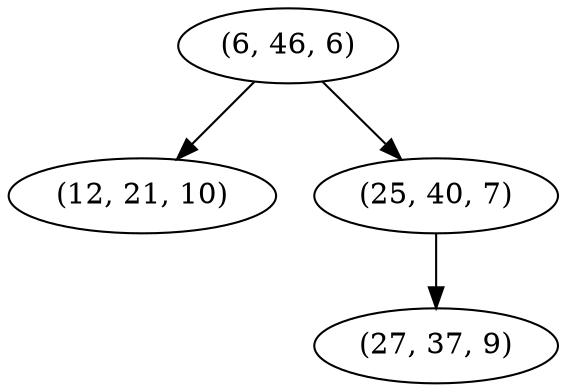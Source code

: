 digraph tree {
    "(6, 46, 6)";
    "(12, 21, 10)";
    "(25, 40, 7)";
    "(27, 37, 9)";
    "(6, 46, 6)" -> "(12, 21, 10)";
    "(6, 46, 6)" -> "(25, 40, 7)";
    "(25, 40, 7)" -> "(27, 37, 9)";
}

